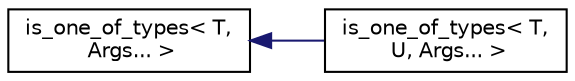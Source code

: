 digraph "Graphical Class Hierarchy"
{
  edge [fontname="Helvetica",fontsize="10",labelfontname="Helvetica",labelfontsize="10"];
  node [fontname="Helvetica",fontsize="10",shape=record];
  rankdir="LR";
  Node1 [label="is_one_of_types\< T,\l Args... \>",height=0.2,width=0.4,color="black", fillcolor="white", style="filled",URL="$structis__one__of__types.html"];
  Node1 -> Node2 [dir="back",color="midnightblue",fontsize="10",style="solid",fontname="Helvetica"];
  Node2 [label="is_one_of_types\< T,\l U, Args... \>",height=0.2,width=0.4,color="black", fillcolor="white", style="filled",URL="$structis__one__of__types_3_01_t_00_01_u_00_01_args_8_8_8_01_4.html"];
}
